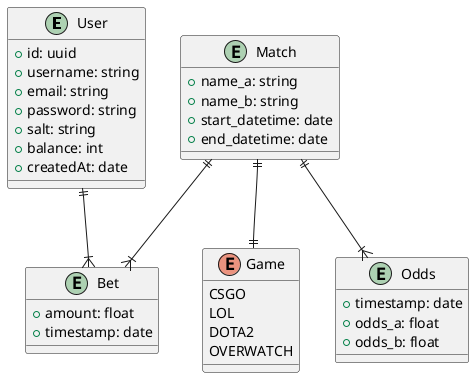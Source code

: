 @startuml starbet

entity User {
    +id: uuid
    +username: string
    +email: string
    +password: string
    +salt: string
    +balance: int
    +createdAt: date
}

entity Match {
    +name_a: string
    +name_b: string
    +start_datetime: date
    +end_datetime: date
}

enum Game {
    CSGO
    LOL
    DOTA2
    OVERWATCH
}

entity Bet {
    +amount: float
    +timestamp: date
}

entity Odds {
    +timestamp: date
    +odds_a: float
    +odds_b: float
}

Match ||--|| Game
Match ||--|{ Bet
Match ||--|{ Odds
User ||--|{ Bet

@enduml